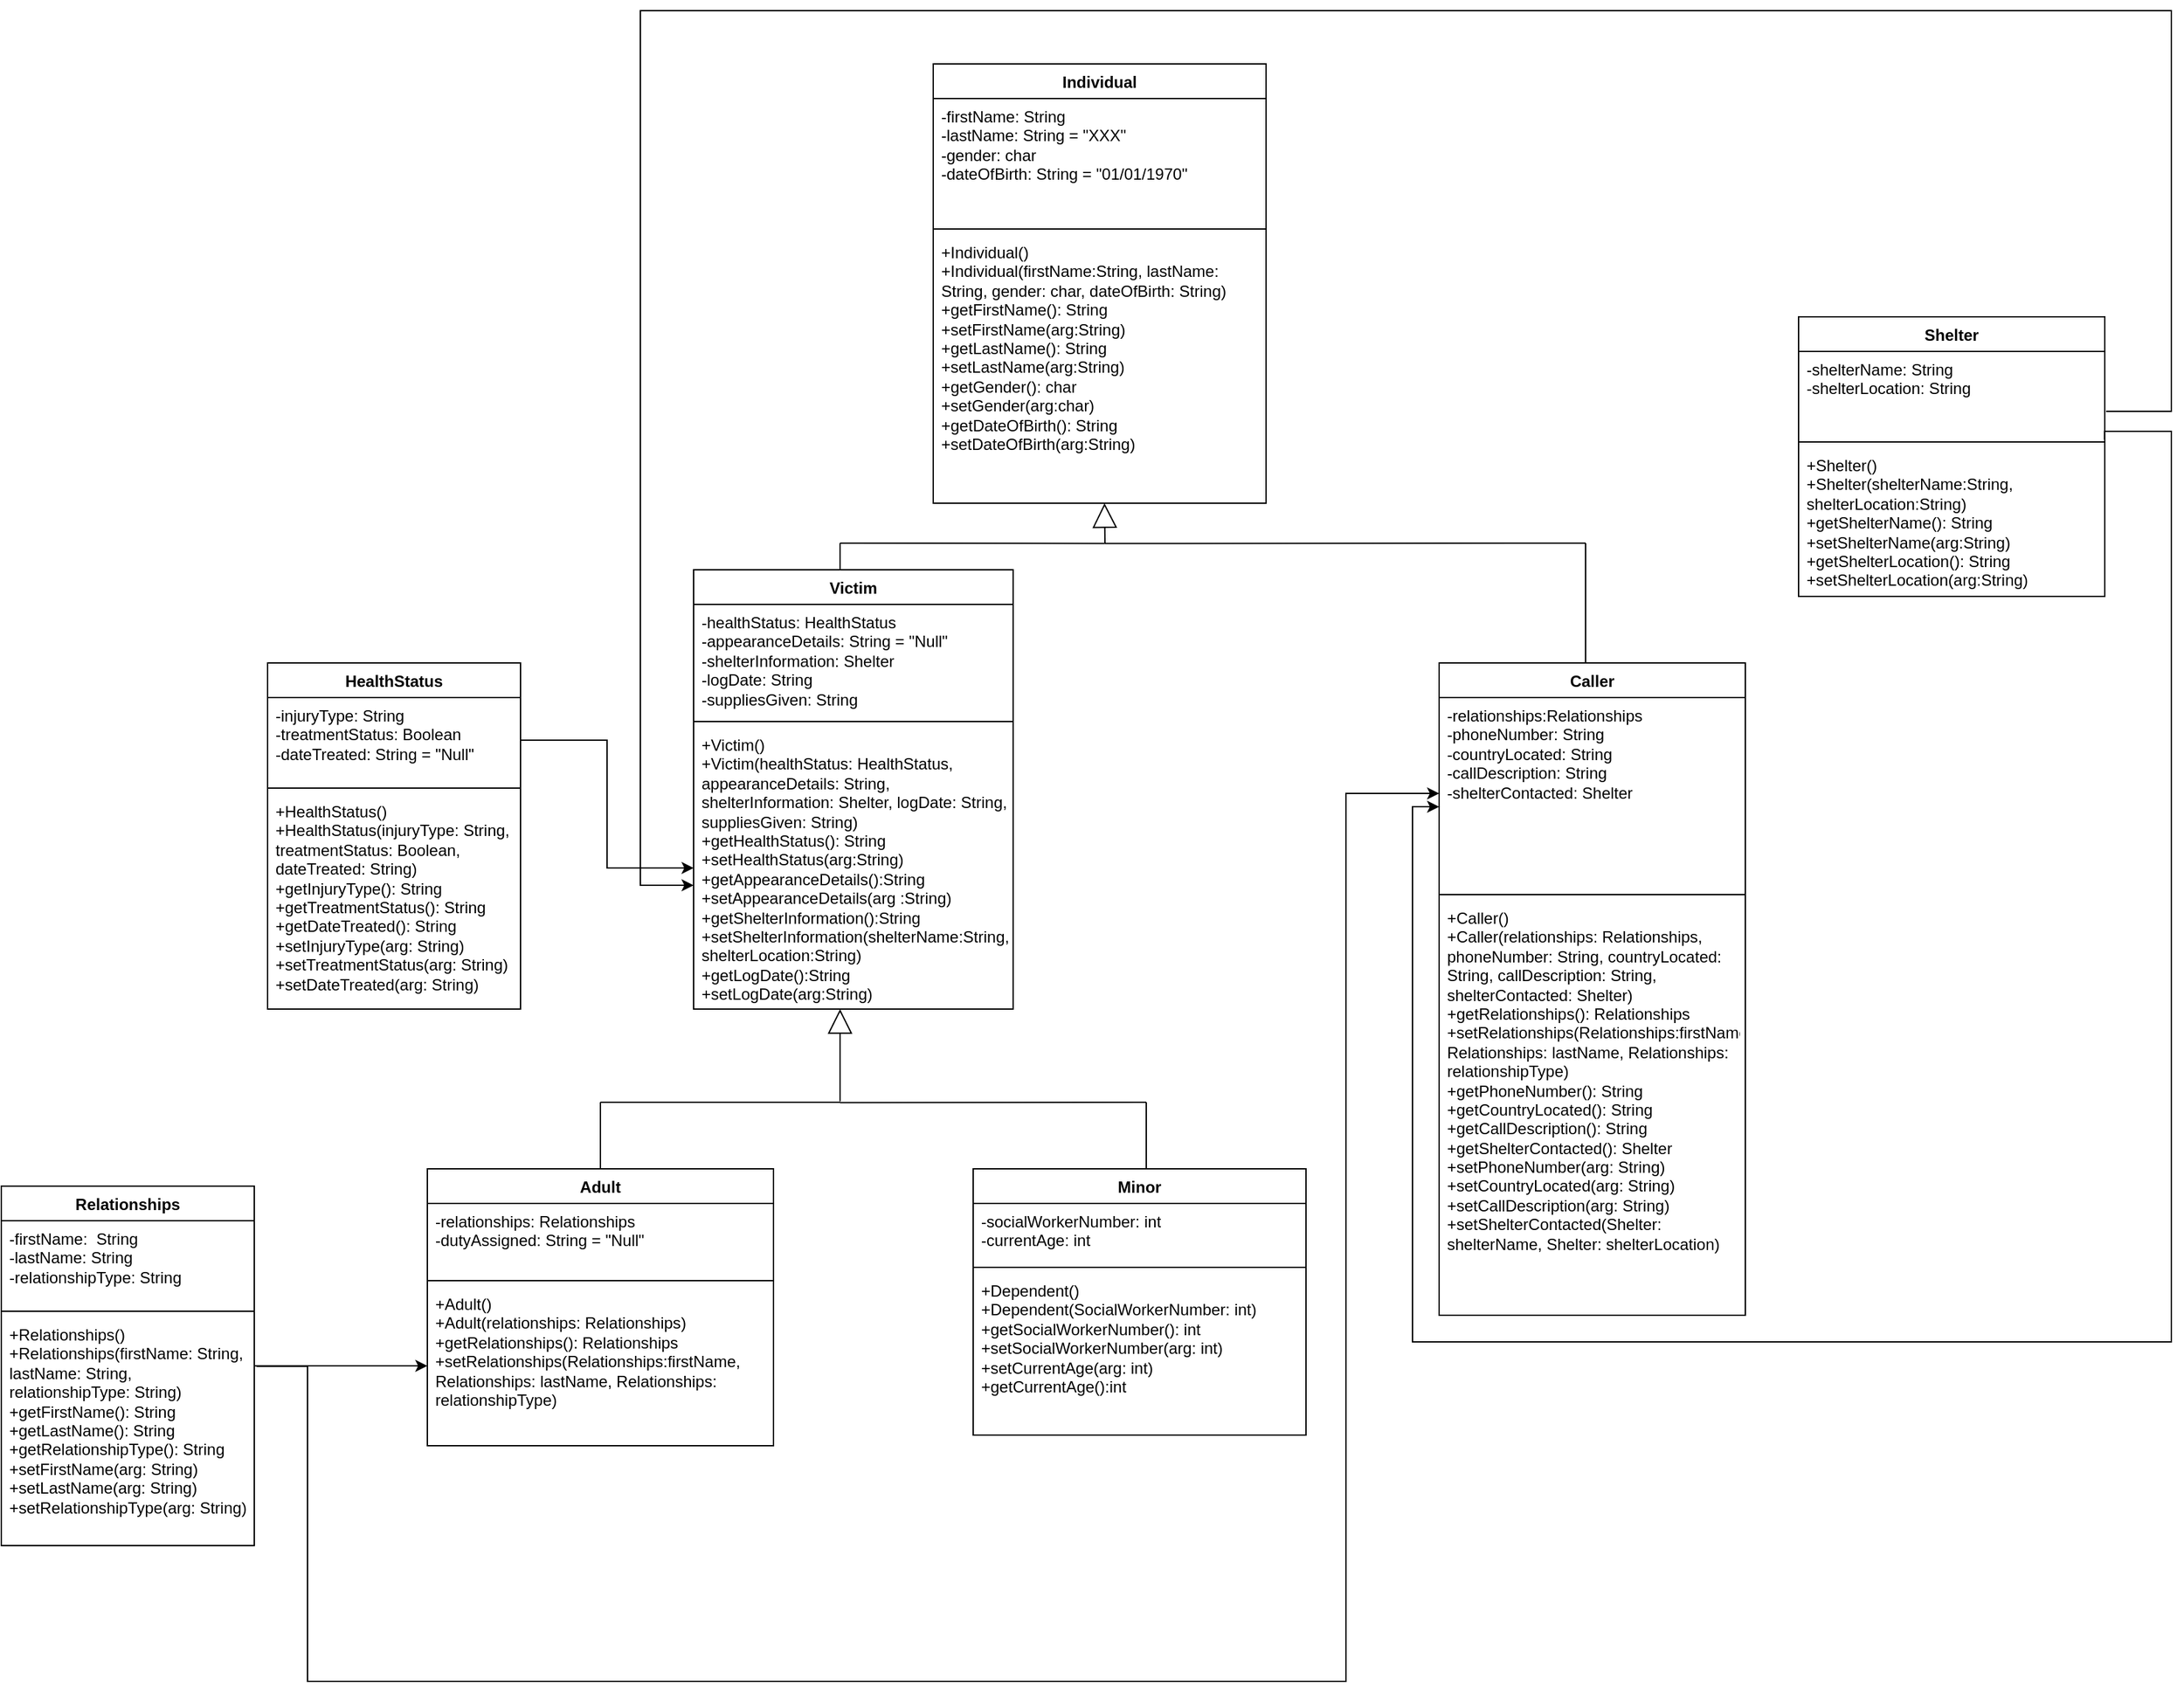 <mxfile version="26.0.11">
  <diagram name="Page-1" id="YPhmOX8O00CS94H2Lmc_">
    <mxGraphModel dx="1797" dy="457" grid="1" gridSize="10" guides="1" tooltips="1" connect="1" arrows="1" fold="1" page="1" pageScale="1" pageWidth="850" pageHeight="1100" math="0" shadow="0">
      <root>
        <mxCell id="0" />
        <mxCell id="1" parent="0" />
        <mxCell id="1huHqwnnpRJP6SBaqkgi-1" value="Individual" style="swimlane;fontStyle=1;align=center;verticalAlign=top;childLayout=stackLayout;horizontal=1;startSize=26;horizontalStack=0;resizeParent=1;resizeParentMax=0;resizeLast=0;collapsible=1;marginBottom=0;whiteSpace=wrap;html=1;" parent="1" vertex="1">
          <mxGeometry x="280" y="130" width="250" height="330" as="geometry" />
        </mxCell>
        <mxCell id="1huHqwnnpRJP6SBaqkgi-2" value="-firstName: String&lt;div&gt;-lastName: String = &quot;XXX&quot;&lt;/div&gt;&lt;div&gt;-gender: char&lt;/div&gt;&lt;div&gt;-dateOfBirth: String = &quot;01/01/1970&quot;&lt;/div&gt;" style="text;strokeColor=none;fillColor=none;align=left;verticalAlign=top;spacingLeft=4;spacingRight=4;overflow=hidden;rotatable=0;points=[[0,0.5],[1,0.5]];portConstraint=eastwest;whiteSpace=wrap;html=1;" parent="1huHqwnnpRJP6SBaqkgi-1" vertex="1">
          <mxGeometry y="26" width="250" height="94" as="geometry" />
        </mxCell>
        <mxCell id="1huHqwnnpRJP6SBaqkgi-3" value="" style="line;strokeWidth=1;fillColor=none;align=left;verticalAlign=middle;spacingTop=-1;spacingLeft=3;spacingRight=3;rotatable=0;labelPosition=right;points=[];portConstraint=eastwest;strokeColor=inherit;" parent="1huHqwnnpRJP6SBaqkgi-1" vertex="1">
          <mxGeometry y="120" width="250" height="8" as="geometry" />
        </mxCell>
        <mxCell id="1huHqwnnpRJP6SBaqkgi-4" value="&lt;div&gt;+Individual()&lt;/div&gt;&lt;div&gt;+Individual(firstName:String, lastName: String, gender: char, dateOfBirth: String)&lt;/div&gt;+getFirstName(): String&lt;div&gt;+setFirstName(arg:String)&lt;/div&gt;&lt;div&gt;+getLastName(): String&lt;div&gt;+setLastName(arg:String)&lt;/div&gt;&lt;div&gt;+getGender(): char&lt;div&gt;+setGender(arg:char)&lt;/div&gt;&lt;div&gt;+getDateOfBirth(): String&lt;div&gt;+setDateOfBirth(arg:String)&lt;/div&gt;&lt;/div&gt;&lt;/div&gt;&lt;/div&gt;" style="text;strokeColor=none;fillColor=none;align=left;verticalAlign=top;spacingLeft=4;spacingRight=4;overflow=hidden;rotatable=0;points=[[0,0.5],[1,0.5]];portConstraint=eastwest;whiteSpace=wrap;html=1;" parent="1huHqwnnpRJP6SBaqkgi-1" vertex="1">
          <mxGeometry y="128" width="250" height="202" as="geometry" />
        </mxCell>
        <mxCell id="1huHqwnnpRJP6SBaqkgi-5" value="Adult" style="swimlane;fontStyle=1;align=center;verticalAlign=top;childLayout=stackLayout;horizontal=1;startSize=26;horizontalStack=0;resizeParent=1;resizeParentMax=0;resizeLast=0;collapsible=1;marginBottom=0;whiteSpace=wrap;html=1;" parent="1" vertex="1">
          <mxGeometry x="-100" y="960" width="260" height="208" as="geometry" />
        </mxCell>
        <mxCell id="1huHqwnnpRJP6SBaqkgi-6" value="-relationships: Relationships&lt;div&gt;-dutyAssigned: String = &quot;Null&quot;&lt;/div&gt;&lt;div&gt;&lt;br&gt;&lt;/div&gt;" style="text;strokeColor=none;fillColor=none;align=left;verticalAlign=top;spacingLeft=4;spacingRight=4;overflow=hidden;rotatable=0;points=[[0,0.5],[1,0.5]];portConstraint=eastwest;whiteSpace=wrap;html=1;" parent="1huHqwnnpRJP6SBaqkgi-5" vertex="1">
          <mxGeometry y="26" width="260" height="54" as="geometry" />
        </mxCell>
        <mxCell id="1huHqwnnpRJP6SBaqkgi-7" value="" style="line;strokeWidth=1;fillColor=none;align=left;verticalAlign=middle;spacingTop=-1;spacingLeft=3;spacingRight=3;rotatable=0;labelPosition=right;points=[];portConstraint=eastwest;strokeColor=inherit;" parent="1huHqwnnpRJP6SBaqkgi-5" vertex="1">
          <mxGeometry y="80" width="260" height="8" as="geometry" />
        </mxCell>
        <mxCell id="1huHqwnnpRJP6SBaqkgi-8" value="+Adult()&lt;div&gt;+Adult(relationships: Relationships&lt;span style=&quot;background-color: transparent; color: light-dark(rgb(0, 0, 0), rgb(255, 255, 255));&quot;&gt;)&lt;/span&gt;&lt;/div&gt;&lt;div&gt;+getRelationships(): Relationships&lt;div&gt;+setRelationships(&lt;span style=&quot;background-color: transparent; color: light-dark(rgb(0, 0, 0), rgb(255, 255, 255));&quot;&gt;Relationships:firstName, Relationships: lastName, Relationships: relationshipType&lt;/span&gt;&lt;span style=&quot;background-color: transparent; color: light-dark(rgb(0, 0, 0), rgb(255, 255, 255));&quot;&gt;)&lt;/span&gt;&lt;/div&gt;&lt;/div&gt;" style="text;strokeColor=none;fillColor=none;align=left;verticalAlign=top;spacingLeft=4;spacingRight=4;overflow=hidden;rotatable=0;points=[[0,0.5],[1,0.5]];portConstraint=eastwest;whiteSpace=wrap;html=1;" parent="1huHqwnnpRJP6SBaqkgi-5" vertex="1">
          <mxGeometry y="88" width="260" height="120" as="geometry" />
        </mxCell>
        <mxCell id="1huHqwnnpRJP6SBaqkgi-9" value="Minor" style="swimlane;fontStyle=1;align=center;verticalAlign=top;childLayout=stackLayout;horizontal=1;startSize=26;horizontalStack=0;resizeParent=1;resizeParentMax=0;resizeLast=0;collapsible=1;marginBottom=0;whiteSpace=wrap;html=1;" parent="1" vertex="1">
          <mxGeometry x="310" y="960" width="250" height="200" as="geometry" />
        </mxCell>
        <mxCell id="1huHqwnnpRJP6SBaqkgi-10" value="-socialWorkerNumber: int&lt;div&gt;-currentAge: int&lt;/div&gt;" style="text;strokeColor=none;fillColor=none;align=left;verticalAlign=top;spacingLeft=4;spacingRight=4;overflow=hidden;rotatable=0;points=[[0,0.5],[1,0.5]];portConstraint=eastwest;whiteSpace=wrap;html=1;" parent="1huHqwnnpRJP6SBaqkgi-9" vertex="1">
          <mxGeometry y="26" width="250" height="44" as="geometry" />
        </mxCell>
        <mxCell id="1huHqwnnpRJP6SBaqkgi-11" value="" style="line;strokeWidth=1;fillColor=none;align=left;verticalAlign=middle;spacingTop=-1;spacingLeft=3;spacingRight=3;rotatable=0;labelPosition=right;points=[];portConstraint=eastwest;strokeColor=inherit;" parent="1huHqwnnpRJP6SBaqkgi-9" vertex="1">
          <mxGeometry y="70" width="250" height="8" as="geometry" />
        </mxCell>
        <mxCell id="1huHqwnnpRJP6SBaqkgi-12" value="&lt;div&gt;+Dependent()&lt;/div&gt;&lt;div&gt;+Dependent(SocialWorkerNumber: int)&lt;/div&gt;+getSocialWorkerNumber(): int&lt;div&gt;+setSocialWorkerNumber(arg: int)&lt;/div&gt;&lt;div&gt;+setCurrentAge(arg: int)&lt;/div&gt;&lt;div&gt;+getCurrentAge():int&lt;/div&gt;" style="text;strokeColor=none;fillColor=none;align=left;verticalAlign=top;spacingLeft=4;spacingRight=4;overflow=hidden;rotatable=0;points=[[0,0.5],[1,0.5]];portConstraint=eastwest;whiteSpace=wrap;html=1;" parent="1huHqwnnpRJP6SBaqkgi-9" vertex="1">
          <mxGeometry y="78" width="250" height="122" as="geometry" />
        </mxCell>
        <mxCell id="1huHqwnnpRJP6SBaqkgi-13" value="Caller" style="swimlane;fontStyle=1;align=center;verticalAlign=top;childLayout=stackLayout;horizontal=1;startSize=26;horizontalStack=0;resizeParent=1;resizeParentMax=0;resizeLast=0;collapsible=1;marginBottom=0;whiteSpace=wrap;html=1;" parent="1" vertex="1">
          <mxGeometry x="660" y="580" width="230" height="490" as="geometry" />
        </mxCell>
        <mxCell id="1huHqwnnpRJP6SBaqkgi-14" value="&lt;div&gt;-relationships:Relationships&lt;br&gt;&lt;div&gt;-phoneNumber: String&lt;/div&gt;&lt;div&gt;-countryLocated: String&lt;/div&gt;&lt;div&gt;-callDescription: String&lt;/div&gt;&lt;/div&gt;&lt;div&gt;-shelterContacted: Shelter&lt;/div&gt;" style="text;strokeColor=none;fillColor=none;align=left;verticalAlign=top;spacingLeft=4;spacingRight=4;overflow=hidden;rotatable=0;points=[[0,0.5],[1,0.5]];portConstraint=eastwest;whiteSpace=wrap;html=1;" parent="1huHqwnnpRJP6SBaqkgi-13" vertex="1">
          <mxGeometry y="26" width="230" height="144" as="geometry" />
        </mxCell>
        <mxCell id="1huHqwnnpRJP6SBaqkgi-15" value="" style="line;strokeWidth=1;fillColor=none;align=left;verticalAlign=middle;spacingTop=-1;spacingLeft=3;spacingRight=3;rotatable=0;labelPosition=right;points=[];portConstraint=eastwest;strokeColor=inherit;" parent="1huHqwnnpRJP6SBaqkgi-13" vertex="1">
          <mxGeometry y="170" width="230" height="8" as="geometry" />
        </mxCell>
        <mxCell id="1huHqwnnpRJP6SBaqkgi-16" value="+Caller()&lt;div&gt;+Caller(relationships: Relationships, phoneNumber: String, countryLocated: String, callDescription: String, shelterContacted: Shelter)&lt;br&gt;&lt;/div&gt;&lt;div&gt;+getRelationships(): Relationships&lt;div&gt;+setRelationships(Relationships:firstName, Relationships: lastName, Relationships: relationshipType)&lt;/div&gt;&lt;/div&gt;&lt;div&gt;+getPhoneNumber(): String&lt;/div&gt;&lt;div&gt;+getCountryLocated(): String&lt;/div&gt;&lt;div&gt;+getCallDescription(): String&lt;/div&gt;&lt;div&gt;+getShelterContacted(): Shelter&lt;/div&gt;&lt;div&gt;&lt;div&gt;+setPhoneNumber(arg: String)&lt;/div&gt;&lt;div&gt;+setCountryLocated(arg: String)&lt;/div&gt;&lt;div&gt;+setCallDescription(arg: String)&lt;/div&gt;&lt;div&gt;+setShelterContacted(Shelter: shelterName, Shelter: shelterLocation)&lt;/div&gt;&lt;/div&gt;" style="text;strokeColor=none;fillColor=none;align=left;verticalAlign=top;spacingLeft=4;spacingRight=4;overflow=hidden;rotatable=0;points=[[0,0.5],[1,0.5]];portConstraint=eastwest;whiteSpace=wrap;html=1;" parent="1huHqwnnpRJP6SBaqkgi-13" vertex="1">
          <mxGeometry y="178" width="230" height="312" as="geometry" />
        </mxCell>
        <mxCell id="1huHqwnnpRJP6SBaqkgi-17" value="Victim" style="swimlane;fontStyle=1;align=center;verticalAlign=top;childLayout=stackLayout;horizontal=1;startSize=26;horizontalStack=0;resizeParent=1;resizeParentMax=0;resizeLast=0;collapsible=1;marginBottom=0;whiteSpace=wrap;html=1;" parent="1" vertex="1">
          <mxGeometry x="100" y="510" width="240" height="330" as="geometry" />
        </mxCell>
        <mxCell id="1huHqwnnpRJP6SBaqkgi-18" value="&lt;div&gt;-healthStatus: HealthStatus&lt;/div&gt;&lt;div&gt;-appearanceDetails: String = &quot;Null&quot;&lt;/div&gt;&lt;div&gt;-shelterInformation: Shelter&lt;/div&gt;&lt;div&gt;-logDate: String&lt;/div&gt;&lt;div&gt;-suppliesGiven: String&lt;/div&gt;" style="text;strokeColor=none;fillColor=none;align=left;verticalAlign=top;spacingLeft=4;spacingRight=4;overflow=hidden;rotatable=0;points=[[0,0.5],[1,0.5]];portConstraint=eastwest;whiteSpace=wrap;html=1;" parent="1huHqwnnpRJP6SBaqkgi-17" vertex="1">
          <mxGeometry y="26" width="240" height="84" as="geometry" />
        </mxCell>
        <mxCell id="1huHqwnnpRJP6SBaqkgi-19" value="" style="line;strokeWidth=1;fillColor=none;align=left;verticalAlign=middle;spacingTop=-1;spacingLeft=3;spacingRight=3;rotatable=0;labelPosition=right;points=[];portConstraint=eastwest;strokeColor=inherit;" parent="1huHqwnnpRJP6SBaqkgi-17" vertex="1">
          <mxGeometry y="110" width="240" height="8" as="geometry" />
        </mxCell>
        <mxCell id="1huHqwnnpRJP6SBaqkgi-20" value="&lt;div&gt;+Victim()&lt;/div&gt;&lt;div&gt;+Victim(healthStatus: HealthStatus, appearanceDetails: String, shelterInformation: Shelter, logDate: String, suppliesGiven: String)&lt;/div&gt;+getHealthStatus(): String&lt;div&gt;+setHealthStatus(arg:String)&lt;/div&gt;&lt;div&gt;+getAppearanceDetails():String&lt;/div&gt;&lt;div&gt;+setAppearanceDetails(arg&amp;nbsp;&lt;span style=&quot;background-color: transparent; color: light-dark(rgb(0, 0, 0), rgb(255, 255, 255));&quot;&gt;:String&lt;/span&gt;&lt;span style=&quot;background-color: transparent; color: light-dark(rgb(0, 0, 0), rgb(255, 255, 255));&quot;&gt;)&lt;/span&gt;&lt;/div&gt;&lt;div&gt;+getShelterInformation():String&lt;/div&gt;&lt;div&gt;+setShelterInformation(shelterName:String, shelterLocation:String)&lt;/div&gt;&lt;div&gt;+getLogDate():String&lt;/div&gt;&lt;div&gt;+setLogDate(arg:String)&lt;/div&gt;&lt;div&gt;&lt;br&gt;&lt;/div&gt;" style="text;strokeColor=none;fillColor=none;align=left;verticalAlign=top;spacingLeft=4;spacingRight=4;overflow=hidden;rotatable=0;points=[[0,0.5],[1,0.5]];portConstraint=eastwest;whiteSpace=wrap;html=1;" parent="1huHqwnnpRJP6SBaqkgi-17" vertex="1">
          <mxGeometry y="118" width="240" height="212" as="geometry" />
        </mxCell>
        <mxCell id="1huHqwnnpRJP6SBaqkgi-37" style="edgeStyle=orthogonalEdgeStyle;rounded=0;orthogonalLoop=1;jettySize=auto;html=1;exitX=1;exitY=0.5;exitDx=0;exitDy=0;entryX=0;entryY=0.5;entryDx=0;entryDy=0;" parent="1" source="1huHqwnnpRJP6SBaqkgi-21" target="1huHqwnnpRJP6SBaqkgi-8" edge="1">
          <mxGeometry relative="1" as="geometry" />
        </mxCell>
        <mxCell id="1huHqwnnpRJP6SBaqkgi-21" value="Relationships" style="swimlane;fontStyle=1;align=center;verticalAlign=top;childLayout=stackLayout;horizontal=1;startSize=26;horizontalStack=0;resizeParent=1;resizeParentMax=0;resizeLast=0;collapsible=1;marginBottom=0;whiteSpace=wrap;html=1;" parent="1" vertex="1">
          <mxGeometry x="-420" y="973" width="190" height="270" as="geometry" />
        </mxCell>
        <mxCell id="1huHqwnnpRJP6SBaqkgi-22" value="-firstName:&amp;nbsp; String&lt;div&gt;-lastName: String&lt;/div&gt;&lt;div&gt;-relationshipType: String&lt;/div&gt;" style="text;strokeColor=none;fillColor=none;align=left;verticalAlign=top;spacingLeft=4;spacingRight=4;overflow=hidden;rotatable=0;points=[[0,0.5],[1,0.5]];portConstraint=eastwest;whiteSpace=wrap;html=1;" parent="1huHqwnnpRJP6SBaqkgi-21" vertex="1">
          <mxGeometry y="26" width="190" height="64" as="geometry" />
        </mxCell>
        <mxCell id="1huHqwnnpRJP6SBaqkgi-23" value="" style="line;strokeWidth=1;fillColor=none;align=left;verticalAlign=middle;spacingTop=-1;spacingLeft=3;spacingRight=3;rotatable=0;labelPosition=right;points=[];portConstraint=eastwest;strokeColor=inherit;" parent="1huHqwnnpRJP6SBaqkgi-21" vertex="1">
          <mxGeometry y="90" width="190" height="8" as="geometry" />
        </mxCell>
        <mxCell id="1huHqwnnpRJP6SBaqkgi-24" value="+Relationships()&lt;div&gt;+Relationships(firstName: String, lastName: String, relationshipType: String)&lt;br&gt;&lt;/div&gt;&lt;div&gt;+getFirstName(): String&lt;/div&gt;&lt;div&gt;+getLastName(): String&lt;/div&gt;&lt;div&gt;+getRelationshipType(): String&lt;/div&gt;&lt;div&gt;&lt;div&gt;+setFirstName(arg: String)&lt;/div&gt;&lt;div&gt;+setLastName(arg: String)&lt;/div&gt;&lt;div&gt;+setRelationshipType(arg: String)&lt;/div&gt;&lt;/div&gt;" style="text;strokeColor=none;fillColor=none;align=left;verticalAlign=top;spacingLeft=4;spacingRight=4;overflow=hidden;rotatable=0;points=[[0,0.5],[1,0.5]];portConstraint=eastwest;whiteSpace=wrap;html=1;" parent="1huHqwnnpRJP6SBaqkgi-21" vertex="1">
          <mxGeometry y="98" width="190" height="172" as="geometry" />
        </mxCell>
        <mxCell id="1huHqwnnpRJP6SBaqkgi-26" value="" style="endArrow=block;endSize=16;endFill=0;html=1;rounded=0;" parent="1" edge="1">
          <mxGeometry width="160" relative="1" as="geometry">
            <mxPoint x="409" y="490" as="sourcePoint" />
            <mxPoint x="408.67" y="460" as="targetPoint" />
          </mxGeometry>
        </mxCell>
        <mxCell id="1huHqwnnpRJP6SBaqkgi-27" value="" style="endArrow=none;html=1;rounded=0;" parent="1" edge="1">
          <mxGeometry width="50" height="50" relative="1" as="geometry">
            <mxPoint x="408.67" y="490.23" as="sourcePoint" />
            <mxPoint x="210" y="490" as="targetPoint" />
          </mxGeometry>
        </mxCell>
        <mxCell id="1huHqwnnpRJP6SBaqkgi-28" value="" style="endArrow=none;html=1;rounded=0;" parent="1" edge="1">
          <mxGeometry width="50" height="50" relative="1" as="geometry">
            <mxPoint x="770" y="490" as="sourcePoint" />
            <mxPoint x="408.67" y="490.23" as="targetPoint" />
          </mxGeometry>
        </mxCell>
        <mxCell id="1huHqwnnpRJP6SBaqkgi-29" value="" style="endArrow=none;html=1;rounded=0;" parent="1" edge="1">
          <mxGeometry width="50" height="50" relative="1" as="geometry">
            <mxPoint x="210" y="510" as="sourcePoint" />
            <mxPoint x="210" y="490" as="targetPoint" />
          </mxGeometry>
        </mxCell>
        <mxCell id="1huHqwnnpRJP6SBaqkgi-30" value="" style="endArrow=none;html=1;rounded=0;" parent="1" edge="1">
          <mxGeometry width="50" height="50" relative="1" as="geometry">
            <mxPoint x="770.0" y="580" as="sourcePoint" />
            <mxPoint x="770" y="490" as="targetPoint" />
          </mxGeometry>
        </mxCell>
        <mxCell id="1huHqwnnpRJP6SBaqkgi-32" value="" style="endArrow=block;endSize=16;endFill=0;html=1;rounded=0;" parent="1" edge="1">
          <mxGeometry width="160" relative="1" as="geometry">
            <mxPoint x="210.0" y="909.23" as="sourcePoint" />
            <mxPoint x="210" y="840" as="targetPoint" />
          </mxGeometry>
        </mxCell>
        <mxCell id="1huHqwnnpRJP6SBaqkgi-33" value="" style="endArrow=none;html=1;rounded=0;" parent="1" edge="1">
          <mxGeometry width="50" height="50" relative="1" as="geometry">
            <mxPoint x="440" y="910" as="sourcePoint" />
            <mxPoint x="210.0" y="910.23" as="targetPoint" />
          </mxGeometry>
        </mxCell>
        <mxCell id="1huHqwnnpRJP6SBaqkgi-34" value="" style="endArrow=none;html=1;rounded=0;" parent="1" edge="1">
          <mxGeometry width="50" height="50" relative="1" as="geometry">
            <mxPoint x="210" y="910" as="sourcePoint" />
            <mxPoint x="30" y="910" as="targetPoint" />
          </mxGeometry>
        </mxCell>
        <mxCell id="1huHqwnnpRJP6SBaqkgi-35" value="" style="endArrow=none;html=1;rounded=0;exitX=0.5;exitY=0;exitDx=0;exitDy=0;" parent="1" edge="1">
          <mxGeometry width="50" height="50" relative="1" as="geometry">
            <mxPoint x="30.0" y="960" as="sourcePoint" />
            <mxPoint x="30" y="910" as="targetPoint" />
          </mxGeometry>
        </mxCell>
        <mxCell id="1huHqwnnpRJP6SBaqkgi-36" value="" style="endArrow=none;html=1;rounded=0;exitX=0.5;exitY=0;exitDx=0;exitDy=0;" parent="1" edge="1">
          <mxGeometry width="50" height="50" relative="1" as="geometry">
            <mxPoint x="440.0" y="960" as="sourcePoint" />
            <mxPoint x="440" y="910" as="targetPoint" />
          </mxGeometry>
        </mxCell>
        <mxCell id="1huHqwnnpRJP6SBaqkgi-39" value="Shelter" style="swimlane;fontStyle=1;align=center;verticalAlign=top;childLayout=stackLayout;horizontal=1;startSize=26;horizontalStack=0;resizeParent=1;resizeParentMax=0;resizeLast=0;collapsible=1;marginBottom=0;whiteSpace=wrap;html=1;" parent="1" vertex="1">
          <mxGeometry x="930" y="320" width="230" height="210" as="geometry" />
        </mxCell>
        <mxCell id="1huHqwnnpRJP6SBaqkgi-40" value="-shelterName: String&lt;div&gt;-shelterLocation&lt;span style=&quot;background-color: transparent; color: light-dark(rgb(0, 0, 0), rgb(255, 255, 255));&quot;&gt;: String&lt;/span&gt;&lt;/div&gt;" style="text;strokeColor=none;fillColor=none;align=left;verticalAlign=top;spacingLeft=4;spacingRight=4;overflow=hidden;rotatable=0;points=[[0,0.5],[1,0.5]];portConstraint=eastwest;whiteSpace=wrap;html=1;" parent="1huHqwnnpRJP6SBaqkgi-39" vertex="1">
          <mxGeometry y="26" width="230" height="64" as="geometry" />
        </mxCell>
        <mxCell id="1huHqwnnpRJP6SBaqkgi-41" value="" style="line;strokeWidth=1;fillColor=none;align=left;verticalAlign=middle;spacingTop=-1;spacingLeft=3;spacingRight=3;rotatable=0;labelPosition=right;points=[];portConstraint=eastwest;strokeColor=inherit;" parent="1huHqwnnpRJP6SBaqkgi-39" vertex="1">
          <mxGeometry y="90" width="230" height="8" as="geometry" />
        </mxCell>
        <mxCell id="1huHqwnnpRJP6SBaqkgi-42" value="&lt;div&gt;+Shelter()&lt;/div&gt;&lt;div&gt;+Shelter(shelterName:String, shelterLocation:String)&lt;/div&gt;+getShelterName(): String&lt;div&gt;+setShelterName(arg:String)&lt;/div&gt;&lt;div&gt;+getShelterLocation(): String&lt;/div&gt;&lt;div&gt;&lt;div&gt;+setShelterLocation(arg:String)&lt;/div&gt;&lt;/div&gt;&lt;div&gt;&lt;br&gt;&lt;/div&gt;" style="text;strokeColor=none;fillColor=none;align=left;verticalAlign=top;spacingLeft=4;spacingRight=4;overflow=hidden;rotatable=0;points=[[0,0.5],[1,0.5]];portConstraint=eastwest;whiteSpace=wrap;html=1;" parent="1huHqwnnpRJP6SBaqkgi-39" vertex="1">
          <mxGeometry y="98" width="230" height="112" as="geometry" />
        </mxCell>
        <mxCell id="1huHqwnnpRJP6SBaqkgi-43" value="HealthStatus" style="swimlane;fontStyle=1;align=center;verticalAlign=top;childLayout=stackLayout;horizontal=1;startSize=26;horizontalStack=0;resizeParent=1;resizeParentMax=0;resizeLast=0;collapsible=1;marginBottom=0;whiteSpace=wrap;html=1;" parent="1" vertex="1">
          <mxGeometry x="-220" y="580" width="190" height="260" as="geometry" />
        </mxCell>
        <mxCell id="1huHqwnnpRJP6SBaqkgi-44" value="-injuryType: String&lt;div&gt;-treatmentStatus: Boolean&lt;/div&gt;&lt;div&gt;-dateTreated: String = &quot;Null&quot;&lt;/div&gt;" style="text;strokeColor=none;fillColor=none;align=left;verticalAlign=top;spacingLeft=4;spacingRight=4;overflow=hidden;rotatable=0;points=[[0,0.5],[1,0.5]];portConstraint=eastwest;whiteSpace=wrap;html=1;" parent="1huHqwnnpRJP6SBaqkgi-43" vertex="1">
          <mxGeometry y="26" width="190" height="64" as="geometry" />
        </mxCell>
        <mxCell id="1huHqwnnpRJP6SBaqkgi-45" value="" style="line;strokeWidth=1;fillColor=none;align=left;verticalAlign=middle;spacingTop=-1;spacingLeft=3;spacingRight=3;rotatable=0;labelPosition=right;points=[];portConstraint=eastwest;strokeColor=inherit;" parent="1huHqwnnpRJP6SBaqkgi-43" vertex="1">
          <mxGeometry y="90" width="190" height="8" as="geometry" />
        </mxCell>
        <mxCell id="1huHqwnnpRJP6SBaqkgi-46" value="+HealthStatus()&lt;div&gt;+HealthStatus(injuryType: String, treatmentStatus: Boolean, dateTreated: String)&lt;br&gt;&lt;/div&gt;&lt;div&gt;+getInjuryType(): String&lt;/div&gt;&lt;div&gt;+getTreatmentStatus(): String&lt;/div&gt;&lt;div&gt;+getDateTreated(): String&lt;/div&gt;&lt;div&gt;&lt;div&gt;+setInjuryType(arg: String)&lt;/div&gt;&lt;div&gt;+setTreatmentStatus(arg: String)&lt;/div&gt;&lt;div&gt;+setDateTreated(arg: String)&lt;/div&gt;&lt;/div&gt;&lt;div&gt;&lt;br&gt;&lt;/div&gt;&lt;div&gt;&lt;br&gt;&lt;/div&gt;" style="text;strokeColor=none;fillColor=none;align=left;verticalAlign=top;spacingLeft=4;spacingRight=4;overflow=hidden;rotatable=0;points=[[0,0.5],[1,0.5]];portConstraint=eastwest;whiteSpace=wrap;html=1;" parent="1huHqwnnpRJP6SBaqkgi-43" vertex="1">
          <mxGeometry y="98" width="190" height="162" as="geometry" />
        </mxCell>
        <mxCell id="1huHqwnnpRJP6SBaqkgi-47" style="edgeStyle=orthogonalEdgeStyle;rounded=0;orthogonalLoop=1;jettySize=auto;html=1;exitX=1;exitY=0.5;exitDx=0;exitDy=0;entryX=0;entryY=0.5;entryDx=0;entryDy=0;" parent="1" source="1huHqwnnpRJP6SBaqkgi-44" target="1huHqwnnpRJP6SBaqkgi-20" edge="1">
          <mxGeometry relative="1" as="geometry" />
        </mxCell>
        <mxCell id="vqrD--ZPjEGK7EO-dU8t-3" style="edgeStyle=orthogonalEdgeStyle;rounded=0;orthogonalLoop=1;jettySize=auto;html=1;exitX=1.009;exitY=0.217;exitDx=0;exitDy=0;exitPerimeter=0;entryX=0;entryY=0.5;entryDx=0;entryDy=0;" edge="1" parent="1" source="1huHqwnnpRJP6SBaqkgi-24" target="1huHqwnnpRJP6SBaqkgi-14">
          <mxGeometry relative="1" as="geometry">
            <mxPoint x="950" y="1100" as="sourcePoint" />
            <mxPoint x="580" y="630" as="targetPoint" />
            <Array as="points">
              <mxPoint x="-190" y="1108" />
              <mxPoint x="-190" y="1345" />
              <mxPoint x="590" y="1345" />
              <mxPoint x="590" y="678" />
            </Array>
          </mxGeometry>
        </mxCell>
        <mxCell id="vqrD--ZPjEGK7EO-dU8t-4" style="edgeStyle=orthogonalEdgeStyle;rounded=0;orthogonalLoop=1;jettySize=auto;html=1;exitX=0.999;exitY=0.279;exitDx=0;exitDy=0;exitPerimeter=0;" edge="1" parent="1" source="1huHqwnnpRJP6SBaqkgi-41">
          <mxGeometry relative="1" as="geometry">
            <mxPoint x="1220" y="410" as="sourcePoint" />
            <mxPoint x="660" y="688" as="targetPoint" />
            <Array as="points">
              <mxPoint x="1160" y="406" />
              <mxPoint x="1210" y="406" />
              <mxPoint x="1210" y="1090" />
              <mxPoint x="640" y="1090" />
              <mxPoint x="640" y="688" />
            </Array>
          </mxGeometry>
        </mxCell>
        <mxCell id="vqrD--ZPjEGK7EO-dU8t-6" style="edgeStyle=orthogonalEdgeStyle;rounded=0;orthogonalLoop=1;jettySize=auto;html=1;exitX=1.005;exitY=0.855;exitDx=0;exitDy=0;exitPerimeter=0;" edge="1" parent="1">
          <mxGeometry relative="1" as="geometry">
            <mxPoint x="1161" y="391" as="sourcePoint" />
            <mxPoint x="100" y="747" as="targetPoint" />
            <Array as="points">
              <mxPoint x="1210" y="391" />
              <mxPoint x="1210" y="90" />
              <mxPoint x="60" y="90" />
              <mxPoint x="60" y="747" />
            </Array>
          </mxGeometry>
        </mxCell>
      </root>
    </mxGraphModel>
  </diagram>
</mxfile>
